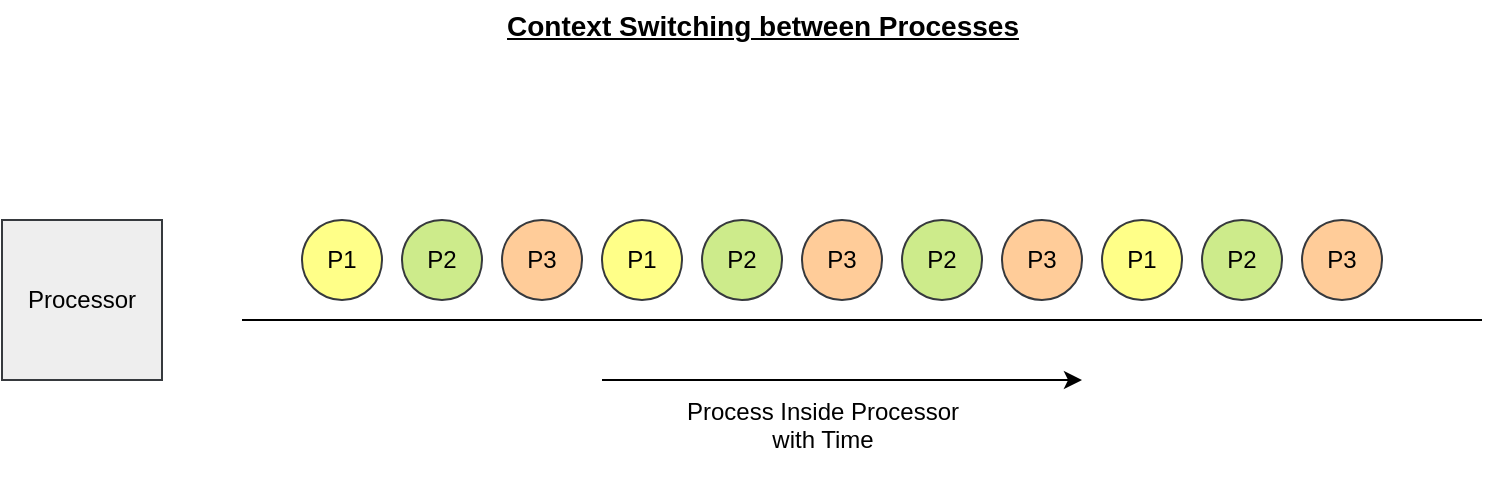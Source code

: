 <mxfile>
    <diagram id="dHSXiTXvQeOJNluTTRGn" name="Page-1">
        <mxGraphModel dx="832" dy="483" grid="1" gridSize="10" guides="1" tooltips="1" connect="1" arrows="1" fold="1" page="1" pageScale="1" pageWidth="850" pageHeight="1100" math="0" shadow="0">
            <root>
                <mxCell id="0"/>
                <mxCell id="1" parent="0"/>
                <mxCell id="3" value="Processor" style="whiteSpace=wrap;html=1;aspect=fixed;fillColor=#eeeeee;strokeColor=#36393d;" parent="1" vertex="1">
                    <mxGeometry x="20" y="170" width="80" height="80" as="geometry"/>
                </mxCell>
                <mxCell id="4" value="P1" style="ellipse;whiteSpace=wrap;html=1;aspect=fixed;fillColor=#ffff88;strokeColor=#36393d;" parent="1" vertex="1">
                    <mxGeometry x="170" y="170" width="40" height="40" as="geometry"/>
                </mxCell>
                <mxCell id="5" value="P2" style="ellipse;whiteSpace=wrap;html=1;aspect=fixed;fillColor=#cdeb8b;strokeColor=#36393d;" parent="1" vertex="1">
                    <mxGeometry x="220" y="170" width="40" height="40" as="geometry"/>
                </mxCell>
                <mxCell id="6" value="P3" style="ellipse;whiteSpace=wrap;html=1;aspect=fixed;fillColor=#ffcc99;strokeColor=#36393d;" parent="1" vertex="1">
                    <mxGeometry x="270" y="170" width="40" height="40" as="geometry"/>
                </mxCell>
                <mxCell id="7" value="" style="endArrow=none;html=1;" parent="1" edge="1">
                    <mxGeometry width="50" height="50" relative="1" as="geometry">
                        <mxPoint x="140" y="220" as="sourcePoint"/>
                        <mxPoint x="760" y="220" as="targetPoint"/>
                    </mxGeometry>
                </mxCell>
                <mxCell id="9" value="P1" style="ellipse;whiteSpace=wrap;html=1;aspect=fixed;fillColor=#ffff88;strokeColor=#36393d;" parent="1" vertex="1">
                    <mxGeometry x="320" y="170" width="40" height="40" as="geometry"/>
                </mxCell>
                <mxCell id="10" value="P2" style="ellipse;whiteSpace=wrap;html=1;aspect=fixed;fillColor=#cdeb8b;strokeColor=#36393d;" parent="1" vertex="1">
                    <mxGeometry x="370" y="170" width="40" height="40" as="geometry"/>
                </mxCell>
                <mxCell id="11" value="P3" style="ellipse;whiteSpace=wrap;html=1;aspect=fixed;fillColor=#ffcc99;strokeColor=#36393d;" parent="1" vertex="1">
                    <mxGeometry x="420" y="170" width="40" height="40" as="geometry"/>
                </mxCell>
                <mxCell id="12" value="P2" style="ellipse;whiteSpace=wrap;html=1;aspect=fixed;fillColor=#cdeb8b;strokeColor=#36393d;" parent="1" vertex="1">
                    <mxGeometry x="470" y="170" width="40" height="40" as="geometry"/>
                </mxCell>
                <mxCell id="14" value="P3" style="ellipse;whiteSpace=wrap;html=1;aspect=fixed;fillColor=#ffcc99;strokeColor=#36393d;" parent="1" vertex="1">
                    <mxGeometry x="520" y="170" width="40" height="40" as="geometry"/>
                </mxCell>
                <mxCell id="15" value="P1" style="ellipse;whiteSpace=wrap;html=1;aspect=fixed;fillColor=#ffff88;strokeColor=#36393d;" parent="1" vertex="1">
                    <mxGeometry x="570" y="170" width="40" height="40" as="geometry"/>
                </mxCell>
                <mxCell id="16" value="P2" style="ellipse;whiteSpace=wrap;html=1;aspect=fixed;fillColor=#cdeb8b;strokeColor=#36393d;" parent="1" vertex="1">
                    <mxGeometry x="620" y="170" width="40" height="40" as="geometry"/>
                </mxCell>
                <mxCell id="17" value="P3" style="ellipse;whiteSpace=wrap;html=1;aspect=fixed;fillColor=#ffcc99;strokeColor=#36393d;" parent="1" vertex="1">
                    <mxGeometry x="670" y="170" width="40" height="40" as="geometry"/>
                </mxCell>
                <mxCell id="18" value="" style="endArrow=classic;html=1;" parent="1" edge="1">
                    <mxGeometry width="50" height="50" relative="1" as="geometry">
                        <mxPoint x="320" y="250" as="sourcePoint"/>
                        <mxPoint x="560" y="250" as="targetPoint"/>
                    </mxGeometry>
                </mxCell>
                <mxCell id="19" value="Process Inside Processor&lt;div&gt;with Time&lt;/div&gt;&lt;div&gt;&lt;br&gt;&lt;/div&gt;" style="text;html=1;align=center;verticalAlign=middle;resizable=0;points=[];autosize=1;strokeColor=none;fillColor=none;" parent="1" vertex="1">
                    <mxGeometry x="350" y="250" width="160" height="60" as="geometry"/>
                </mxCell>
                <mxCell id="20" value="&lt;font style=&quot;font-size: 14px;&quot;&gt;Context Switching between Processes&lt;/font&gt;&lt;div&gt;&lt;br&gt;&lt;/div&gt;" style="text;html=1;align=center;verticalAlign=middle;resizable=0;points=[];autosize=1;strokeColor=none;fillColor=none;fontStyle=5" parent="1" vertex="1">
                    <mxGeometry x="270" y="60" width="260" height="40" as="geometry"/>
                </mxCell>
            </root>
        </mxGraphModel>
    </diagram>
</mxfile>